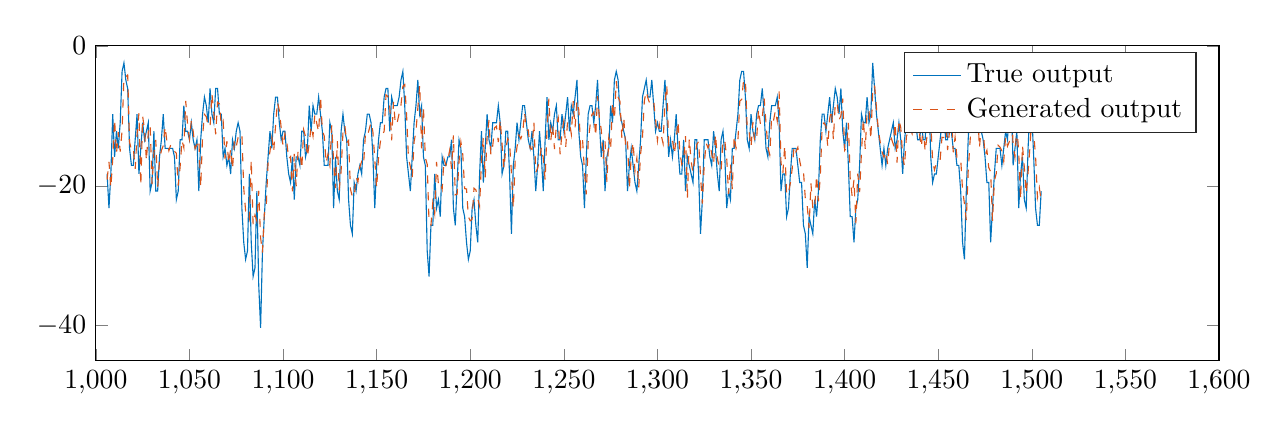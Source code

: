 % This file was created by matlab2tikz.
%
\definecolor{mycolor1}{rgb}{0.0,0.447,0.741}%
\definecolor{mycolor2}{rgb}{0.85,0.325,0.098}%
%
\begin{tikzpicture}

\begin{axis}[%
width=14.264cm,
height=4cm,
at={(0cm,0cm)},
scale only axis,
xmin=1000,
xmax=1600,
ymin=-45,
ymax=0,
axis background/.style={fill=white},
legend style={legend cell align=left, align=left, draw=white!15!black}
]
\addplot [color=mycolor1]
  table[row sep=crcr]{%
1006	-18.311\\
1007	-23.193\\
1008	-18.311\\
1009	-9.766\\
1010	-15.869\\
1011	-12.207\\
1012	-14.648\\
1013	-10.986\\
1014	-3.662\\
1015	-2.441\\
1016	-4.883\\
1017	-6.104\\
1018	-14.648\\
1019	-17.09\\
1020	-17.09\\
1021	-13.428\\
1022	-9.766\\
1023	-18.311\\
1024	-14.648\\
1025	-10.986\\
1026	-13.428\\
1027	-12.207\\
1028	-10.986\\
1029	-20.752\\
1030	-19.531\\
1031	-12.207\\
1032	-20.752\\
1033	-20.752\\
1034	-15.869\\
1035	-13.428\\
1036	-9.766\\
1037	-14.648\\
1038	-14.648\\
1039	-14.648\\
1040	-14.648\\
1041	-14.648\\
1042	-15.869\\
1043	-21.973\\
1044	-20.752\\
1045	-13.428\\
1046	-13.428\\
1047	-8.545\\
1048	-12.207\\
1049	-12.207\\
1050	-13.428\\
1051	-10.986\\
1052	-13.428\\
1053	-14.648\\
1054	-13.428\\
1055	-20.752\\
1056	-13.428\\
1057	-9.766\\
1058	-7.324\\
1059	-8.545\\
1060	-10.986\\
1061	-6.104\\
1062	-9.766\\
1063	-10.986\\
1064	-6.104\\
1065	-6.104\\
1066	-9.766\\
1067	-9.766\\
1068	-15.869\\
1069	-14.648\\
1070	-17.09\\
1071	-15.869\\
1072	-18.311\\
1073	-13.428\\
1074	-14.648\\
1075	-12.207\\
1076	-10.986\\
1077	-12.207\\
1078	-23.193\\
1079	-28.076\\
1080	-30.518\\
1081	-29.297\\
1082	-18.311\\
1083	-28.076\\
1084	-32.959\\
1085	-31.738\\
1086	-20.752\\
1087	-34.18\\
1088	-40.283\\
1089	-29.297\\
1090	-24.414\\
1091	-19.531\\
1092	-15.869\\
1093	-12.207\\
1094	-14.648\\
1095	-9.766\\
1096	-7.324\\
1097	-7.324\\
1098	-10.986\\
1099	-13.428\\
1100	-12.207\\
1101	-12.207\\
1102	-15.869\\
1103	-18.311\\
1104	-19.531\\
1105	-15.869\\
1106	-21.973\\
1107	-15.869\\
1108	-15.869\\
1109	-17.09\\
1110	-12.207\\
1111	-12.207\\
1112	-15.869\\
1113	-14.648\\
1114	-8.545\\
1115	-12.207\\
1116	-8.545\\
1117	-9.766\\
1118	-9.766\\
1119	-7.324\\
1120	-9.766\\
1121	-12.207\\
1122	-17.09\\
1123	-17.09\\
1124	-17.09\\
1125	-10.986\\
1126	-12.207\\
1127	-23.193\\
1128	-15.869\\
1129	-20.752\\
1130	-21.973\\
1131	-12.207\\
1132	-9.766\\
1133	-12.207\\
1134	-13.428\\
1135	-21.973\\
1136	-25.635\\
1137	-26.855\\
1138	-19.531\\
1139	-20.752\\
1140	-18.311\\
1141	-17.09\\
1142	-18.311\\
1143	-13.428\\
1144	-12.207\\
1145	-9.766\\
1146	-9.766\\
1147	-10.986\\
1148	-15.869\\
1149	-23.193\\
1150	-17.09\\
1151	-13.428\\
1152	-10.986\\
1153	-10.986\\
1154	-7.324\\
1155	-6.104\\
1156	-6.104\\
1157	-12.207\\
1158	-7.324\\
1159	-8.545\\
1160	-8.545\\
1161	-8.545\\
1162	-7.324\\
1163	-4.883\\
1164	-3.662\\
1165	-8.545\\
1166	-15.869\\
1167	-18.311\\
1168	-20.752\\
1169	-15.869\\
1170	-10.986\\
1171	-8.545\\
1172	-4.883\\
1173	-9.766\\
1174	-8.545\\
1175	-15.869\\
1176	-17.09\\
1177	-29.297\\
1178	-32.959\\
1179	-25.635\\
1180	-25.635\\
1181	-18.311\\
1182	-23.193\\
1183	-21.973\\
1184	-24.414\\
1185	-15.869\\
1186	-17.09\\
1187	-17.09\\
1188	-15.869\\
1189	-15.869\\
1190	-13.428\\
1191	-23.193\\
1192	-25.635\\
1193	-19.531\\
1194	-13.428\\
1195	-14.648\\
1196	-23.193\\
1197	-24.414\\
1198	-28.076\\
1199	-30.518\\
1200	-29.297\\
1201	-23.193\\
1202	-21.973\\
1203	-25.635\\
1204	-28.076\\
1205	-18.311\\
1206	-12.207\\
1207	-19.531\\
1208	-14.648\\
1209	-9.766\\
1210	-13.428\\
1211	-14.648\\
1212	-10.986\\
1213	-10.986\\
1214	-10.986\\
1215	-8.545\\
1216	-10.986\\
1217	-18.311\\
1218	-17.09\\
1219	-12.207\\
1220	-12.207\\
1221	-18.311\\
1222	-26.855\\
1223	-17.09\\
1224	-14.648\\
1225	-10.986\\
1226	-13.428\\
1227	-10.986\\
1228	-8.545\\
1229	-8.545\\
1230	-10.986\\
1231	-13.428\\
1232	-14.648\\
1233	-12.207\\
1234	-15.869\\
1235	-20.752\\
1236	-17.09\\
1237	-12.207\\
1238	-15.869\\
1239	-20.752\\
1240	-13.428\\
1241	-7.324\\
1242	-13.428\\
1243	-10.986\\
1244	-12.207\\
1245	-9.766\\
1246	-8.545\\
1247	-13.428\\
1248	-13.428\\
1249	-9.766\\
1250	-12.207\\
1251	-9.766\\
1252	-7.324\\
1253	-12.207\\
1254	-8.545\\
1255	-9.766\\
1256	-7.324\\
1257	-4.883\\
1258	-12.207\\
1259	-15.869\\
1260	-17.09\\
1261	-23.193\\
1262	-15.869\\
1263	-9.766\\
1264	-8.545\\
1265	-8.545\\
1266	-10.986\\
1267	-8.545\\
1268	-4.883\\
1269	-10.986\\
1270	-15.869\\
1271	-13.428\\
1272	-20.752\\
1273	-15.869\\
1274	-14.648\\
1275	-8.545\\
1276	-10.986\\
1277	-4.883\\
1278	-3.662\\
1279	-4.883\\
1280	-9.766\\
1281	-10.986\\
1282	-12.207\\
1283	-13.428\\
1284	-20.752\\
1285	-17.09\\
1286	-14.648\\
1287	-17.09\\
1288	-19.531\\
1289	-20.752\\
1290	-17.09\\
1291	-13.428\\
1292	-7.324\\
1293	-6.104\\
1294	-4.883\\
1295	-7.324\\
1296	-7.324\\
1297	-4.883\\
1298	-8.545\\
1299	-12.207\\
1300	-10.986\\
1301	-12.207\\
1302	-12.207\\
1303	-8.545\\
1304	-4.883\\
1305	-9.766\\
1306	-15.869\\
1307	-13.428\\
1308	-15.869\\
1309	-13.428\\
1310	-9.766\\
1311	-14.648\\
1312	-18.311\\
1313	-18.311\\
1314	-13.428\\
1315	-20.752\\
1316	-15.869\\
1317	-17.09\\
1318	-18.311\\
1319	-19.531\\
1320	-13.428\\
1321	-13.428\\
1322	-18.311\\
1323	-26.855\\
1324	-21.973\\
1325	-13.428\\
1326	-13.428\\
1327	-13.428\\
1328	-15.869\\
1329	-17.09\\
1330	-12.207\\
1331	-14.648\\
1332	-18.311\\
1333	-20.752\\
1334	-13.428\\
1335	-12.207\\
1336	-15.869\\
1337	-23.193\\
1338	-20.752\\
1339	-21.973\\
1340	-14.648\\
1341	-14.648\\
1342	-12.207\\
1343	-9.766\\
1344	-4.883\\
1345	-3.662\\
1346	-3.662\\
1347	-7.324\\
1348	-13.428\\
1349	-14.648\\
1350	-9.766\\
1351	-12.207\\
1352	-13.428\\
1353	-9.766\\
1354	-8.545\\
1355	-8.545\\
1356	-6.104\\
1357	-9.766\\
1358	-14.648\\
1359	-15.869\\
1360	-10.986\\
1361	-8.545\\
1362	-8.545\\
1363	-8.545\\
1364	-7.324\\
1365	-10.986\\
1366	-20.752\\
1367	-18.311\\
1368	-18.311\\
1369	-24.414\\
1370	-23.193\\
1371	-18.311\\
1372	-14.648\\
1373	-14.648\\
1374	-14.648\\
1375	-17.09\\
1376	-19.531\\
1377	-19.531\\
1378	-25.635\\
1379	-26.855\\
1380	-31.738\\
1381	-24.414\\
1382	-25.635\\
1383	-26.855\\
1384	-21.973\\
1385	-24.414\\
1386	-20.752\\
1387	-13.428\\
1388	-9.766\\
1389	-9.766\\
1390	-12.207\\
1391	-9.766\\
1392	-7.324\\
1393	-10.986\\
1394	-8.545\\
1395	-6.104\\
1396	-7.324\\
1397	-9.766\\
1398	-6.104\\
1399	-12.207\\
1400	-14.648\\
1401	-10.986\\
1402	-17.09\\
1403	-24.414\\
1404	-24.414\\
1405	-28.076\\
1406	-23.193\\
1407	-21.973\\
1408	-17.09\\
1409	-9.766\\
1410	-10.986\\
1411	-10.986\\
1412	-7.324\\
1413	-10.986\\
1414	-9.766\\
1415	-2.441\\
1416	-6.104\\
1417	-9.766\\
1418	-12.207\\
1419	-14.648\\
1420	-17.09\\
1421	-14.648\\
1422	-17.09\\
1423	-14.648\\
1424	-13.428\\
1425	-12.207\\
1426	-10.986\\
1427	-14.648\\
1428	-13.428\\
1429	-10.986\\
1430	-13.428\\
1431	-18.311\\
1432	-13.428\\
1433	-10.986\\
1434	-10.986\\
1435	-10.986\\
1436	-8.545\\
1437	-7.324\\
1438	-10.986\\
1439	-13.428\\
1440	-13.428\\
1441	-10.986\\
1442	-13.428\\
1443	-13.428\\
1444	-8.545\\
1445	-7.324\\
1446	-15.869\\
1447	-19.531\\
1448	-18.311\\
1449	-18.311\\
1450	-15.869\\
1451	-13.428\\
1452	-10.986\\
1453	-9.766\\
1454	-13.428\\
1455	-13.428\\
1456	-8.545\\
1457	-12.207\\
1458	-14.648\\
1459	-14.648\\
1460	-17.09\\
1461	-17.09\\
1462	-20.752\\
1463	-28.076\\
1464	-30.518\\
1465	-20.752\\
1466	-13.428\\
1467	-8.545\\
1468	-6.104\\
1469	-8.545\\
1470	-7.324\\
1471	-10.986\\
1472	-12.207\\
1473	-12.207\\
1474	-13.428\\
1475	-15.869\\
1476	-19.531\\
1477	-19.531\\
1478	-28.076\\
1479	-23.193\\
1480	-18.311\\
1481	-14.648\\
1482	-14.648\\
1483	-14.648\\
1484	-17.09\\
1485	-14.648\\
1486	-12.207\\
1487	-13.428\\
1488	-8.545\\
1489	-7.324\\
1490	-17.09\\
1491	-14.648\\
1492	-12.207\\
1493	-23.193\\
1494	-18.311\\
1495	-15.869\\
1496	-21.973\\
1497	-23.193\\
1498	-14.648\\
1499	-8.545\\
1500	-9.766\\
1501	-15.869\\
1502	-23.193\\
1503	-25.635\\
1504	-25.635\\
1505	-20.752\\
};
\addlegendentry{True output}

\addplot [color=mycolor2, dashed]
  table[row sep=crcr]{%
1006	-19.123\\
1007	-16.574\\
1008	-20.274\\
1009	-16.222\\
1010	-10.483\\
1011	-15.435\\
1012	-12.331\\
1013	-15.103\\
1014	-12.092\\
1015	-4.438\\
1016	-4.438\\
1017	-4.165\\
1018	-13.785\\
1019	-14.858\\
1020	-14.596\\
1021	-17.592\\
1022	-12.712\\
1023	-9.634\\
1024	-19.975\\
1025	-10.077\\
1026	-12.06\\
1027	-16.43\\
1028	-12.358\\
1029	-11.294\\
1030	-19.775\\
1031	-15.297\\
1032	-13.448\\
1033	-20.219\\
1034	-16.411\\
1035	-14.953\\
1036	-14.272\\
1037	-11.527\\
1038	-13.821\\
1039	-14.995\\
1040	-14.119\\
1041	-14.426\\
1042	-15.081\\
1043	-15.355\\
1044	-19.983\\
1045	-17.35\\
1046	-13.498\\
1047	-14.555\\
1048	-7.886\\
1049	-11.236\\
1050	-13.289\\
1051	-10.728\\
1052	-12.233\\
1053	-14.675\\
1054	-14.106\\
1055	-13.405\\
1056	-20.183\\
1057	-12.963\\
1058	-9.8\\
1059	-10.117\\
1060	-11.532\\
1061	-11.554\\
1062	-6.817\\
1063	-9.608\\
1064	-12.651\\
1065	-8.055\\
1066	-8.298\\
1067	-11.318\\
1068	-10.721\\
1069	-16.128\\
1070	-13.631\\
1071	-16.804\\
1072	-14.735\\
1073	-17.645\\
1074	-13.508\\
1075	-14.372\\
1076	-13.068\\
1077	-12.693\\
1078	-12.538\\
1079	-20.358\\
1080	-23.595\\
1081	-23.491\\
1082	-24.629\\
1083	-16.296\\
1084	-25.571\\
1085	-24.191\\
1086	-25.017\\
1087	-20.714\\
1088	-27.43\\
1089	-29.558\\
1090	-23.912\\
1091	-23.095\\
1092	-16.655\\
1093	-15.096\\
1094	-13.079\\
1095	-15.113\\
1096	-11.365\\
1097	-8.01\\
1098	-9.205\\
1099	-11.726\\
1100	-14.379\\
1101	-12.554\\
1102	-13.766\\
1103	-16.18\\
1104	-15.832\\
1105	-20.785\\
1106	-15.446\\
1107	-20.091\\
1108	-15.006\\
1109	-15.096\\
1110	-17.608\\
1111	-11.996\\
1112	-12.974\\
1113	-15.893\\
1114	-13.91\\
1115	-11.475\\
1116	-12.887\\
1117	-9.761\\
1118	-11.062\\
1119	-12.312\\
1120	-7.268\\
1121	-12.127\\
1122	-12.911\\
1123	-16.755\\
1124	-15.472\\
1125	-17.046\\
1126	-11.381\\
1127	-16.472\\
1128	-20.327\\
1129	-13.61\\
1130	-20.633\\
1131	-17.963\\
1132	-12.373\\
1133	-11.376\\
1134	-13.839\\
1135	-13.516\\
1136	-20.495\\
1137	-21.521\\
1138	-21.64\\
1139	-18.737\\
1140	-19.448\\
1141	-17.287\\
1142	-16.535\\
1143	-17.022\\
1144	-12.599\\
1145	-12.929\\
1146	-11.938\\
1147	-10.938\\
1148	-12.289\\
1149	-16.29\\
1150	-20.345\\
1151	-15.925\\
1152	-13.688\\
1153	-12.703\\
1154	-12.228\\
1155	-7.011\\
1156	-7.259\\
1157	-8.682\\
1158	-13.51\\
1159	-8.025\\
1160	-11.274\\
1161	-10.932\\
1162	-9.676\\
1163	-8.445\\
1164	-5.796\\
1165	-5.533\\
1166	-9.949\\
1167	-16.129\\
1168	-17.245\\
1169	-18.84\\
1170	-13.704\\
1171	-12.235\\
1172	-8.871\\
1173	-5.604\\
1174	-14.664\\
1175	-8.773\\
1176	-16.011\\
1177	-16.921\\
1178	-25.343\\
1179	-25.623\\
1180	-22.358\\
1181	-23.969\\
1182	-16.596\\
1183	-19.82\\
1184	-19.52\\
1185	-20.486\\
1186	-16.141\\
1187	-17.051\\
1188	-16.333\\
1189	-14.931\\
1190	-17.56\\
1191	-12.784\\
1192	-21.294\\
1193	-21.206\\
1194	-16.537\\
1195	-13.747\\
1196	-15.506\\
1197	-20.406\\
1198	-20.446\\
1199	-24.457\\
1200	-25.001\\
1201	-24.792\\
1202	-20.346\\
1203	-20.574\\
1204	-21.828\\
1205	-22.932\\
1206	-16.312\\
1207	-13.081\\
1208	-18.843\\
1209	-13.086\\
1210	-10.642\\
1211	-15.541\\
1212	-14.295\\
1213	-11.721\\
1214	-11.479\\
1215	-13.769\\
1216	-10.567\\
1217	-14.074\\
1218	-17.557\\
1219	-14.618\\
1220	-13.286\\
1221	-13.846\\
1222	-18.16\\
1223	-23.238\\
1224	-16.393\\
1225	-14.402\\
1226	-12.755\\
1227	-13.294\\
1228	-12.47\\
1229	-9.552\\
1230	-12.05\\
1231	-12.032\\
1232	-14.639\\
1233	-14.792\\
1234	-10.903\\
1235	-18.074\\
1236	-17.5\\
1237	-16.275\\
1238	-14.503\\
1239	-16.042\\
1240	-19.181\\
1241	-12.002\\
1242	-7.555\\
1243	-13.558\\
1244	-11.336\\
1245	-14.741\\
1246	-11.396\\
1247	-10.314\\
1248	-15.505\\
1249	-12.452\\
1250	-10.735\\
1251	-14.452\\
1252	-10.809\\
1253	-10.876\\
1254	-12.632\\
1255	-7.912\\
1256	-11.654\\
1257	-7.845\\
1258	-9.174\\
1259	-14.591\\
1260	-13.406\\
1261	-17.931\\
1262	-21.237\\
1263	-13.727\\
1264	-11.403\\
1265	-9.821\\
1266	-9.485\\
1267	-12.956\\
1268	-7.188\\
1269	-10.256\\
1270	-12.028\\
1271	-16.141\\
1272	-13.665\\
1273	-19.438\\
1274	-13.177\\
1275	-14.836\\
1276	-8.056\\
1277	-10.566\\
1278	-5.07\\
1279	-7.35\\
1280	-7.965\\
1281	-13.261\\
1282	-10.203\\
1283	-14.339\\
1284	-13.526\\
1285	-20.421\\
1286	-15.75\\
1287	-13.754\\
1288	-17.894\\
1289	-16.044\\
1290	-20.247\\
1291	-15.471\\
1292	-13.083\\
1293	-7.865\\
1294	-6.506\\
1295	-7.542\\
1296	-8.322\\
1297	-8.149\\
1298	-7.907\\
1299	-10.502\\
1300	-13.535\\
1301	-11.262\\
1302	-12.741\\
1303	-13.944\\
1304	-8.134\\
1305	-5.603\\
1306	-14.077\\
1307	-13.468\\
1308	-13.332\\
1309	-15.479\\
1310	-13.356\\
1311	-10.773\\
1312	-15.274\\
1313	-16.94\\
1314	-16.271\\
1315	-12.911\\
1316	-21.88\\
1317	-13.258\\
1318	-16.526\\
1319	-18.096\\
1320	-16.189\\
1321	-14.099\\
1322	-13.672\\
1323	-18.567\\
1324	-22.557\\
1325	-16.952\\
1326	-13.872\\
1327	-14.593\\
1328	-13.897\\
1329	-15.456\\
1330	-16.873\\
1331	-12.618\\
1332	-16.068\\
1333	-17.409\\
1334	-17.87\\
1335	-13.414\\
1336	-13.582\\
1337	-16.041\\
1338	-21.176\\
1339	-16.866\\
1340	-20.479\\
1341	-12.88\\
1342	-14.637\\
1343	-13.48\\
1344	-7.886\\
1345	-7.668\\
1346	-4.973\\
1347	-4.79\\
1348	-12.227\\
1349	-12.35\\
1350	-14.454\\
1351	-10.876\\
1352	-13.733\\
1353	-13.255\\
1354	-9.055\\
1355	-11.165\\
1356	-10.224\\
1357	-7.52\\
1358	-11.061\\
1359	-14.505\\
1360	-15.551\\
1361	-10.16\\
1362	-10.695\\
1363	-9.236\\
1364	-10.742\\
1365	-6.524\\
1366	-16.712\\
1367	-18.21\\
1368	-14.22\\
1369	-21.321\\
1370	-20.998\\
1371	-19.64\\
1372	-17.534\\
1373	-14.327\\
1374	-15.158\\
1375	-14.497\\
1376	-16.435\\
1377	-17.734\\
1378	-17.878\\
1379	-21.863\\
1380	-22.776\\
1381	-26.03\\
1382	-19.648\\
1383	-23.133\\
1384	-23.45\\
1385	-18.489\\
1386	-22.216\\
1387	-18.631\\
1388	-11.509\\
1389	-11.007\\
1390	-11.419\\
1391	-14.374\\
1392	-10.345\\
1393	-9.178\\
1394	-13.411\\
1395	-8.167\\
1396	-8.088\\
1397	-10.617\\
1398	-10.013\\
1399	-7.537\\
1400	-14.953\\
1401	-14.525\\
1402	-11.004\\
1403	-19.072\\
1404	-21.472\\
1405	-19.142\\
1406	-25.361\\
1407	-18.26\\
1408	-20.908\\
1409	-15.183\\
1410	-10.42\\
1411	-14.708\\
1412	-9.504\\
1413	-9.086\\
1414	-13.377\\
1415	-6.49\\
1416	-5.634\\
1417	-8.865\\
1418	-12.052\\
1419	-13.726\\
1420	-15.171\\
1421	-15.901\\
1422	-15.081\\
1423	-16.927\\
1424	-13.811\\
1425	-13.25\\
1426	-14.076\\
1427	-11.016\\
1428	-16.703\\
1429	-10.538\\
1430	-11.722\\
1431	-15.698\\
1432	-17.198\\
1433	-12.938\\
1434	-12.281\\
1435	-11.772\\
1436	-12.529\\
1437	-8.331\\
1438	-9.664\\
1439	-12.735\\
1440	-12.618\\
1441	-14.447\\
1442	-11.449\\
1443	-15.091\\
1444	-12.935\\
1445	-8.624\\
1446	-10.791\\
1447	-16.385\\
1448	-17.732\\
1449	-16.755\\
1450	-16.799\\
1451	-16.372\\
1452	-13.071\\
1453	-13.111\\
1454	-10.71\\
1455	-14.894\\
1456	-12.338\\
1457	-8.997\\
1458	-15.203\\
1459	-13.065\\
1460	-15.918\\
1461	-15.886\\
1462	-16.169\\
1463	-20.591\\
1464	-22.551\\
1465	-24.889\\
1466	-17.977\\
1467	-13.663\\
1468	-9.998\\
1469	-6.297\\
1470	-11.279\\
1471	-8.824\\
1472	-14.614\\
1473	-11.63\\
1474	-11.905\\
1475	-15.623\\
1476	-14.924\\
1477	-17.405\\
1478	-17.986\\
1479	-24.998\\
1480	-19.251\\
1481	-18.243\\
1482	-14.215\\
1483	-14.489\\
1484	-15.002\\
1485	-16.487\\
1486	-12.995\\
1487	-14.35\\
1488	-13.679\\
1489	-7.806\\
1490	-14.19\\
1491	-15.864\\
1492	-11.455\\
1493	-15.227\\
1494	-21.977\\
1495	-14.232\\
1496	-17.367\\
1497	-21.117\\
1498	-18.106\\
1499	-14.402\\
1500	-10.075\\
1501	-12.528\\
1502	-15.759\\
1503	-21.67\\
1504	-20.261\\
1505	-22.095\\
};
\addlegendentry{Generated output}

\end{axis}
\end{tikzpicture}%